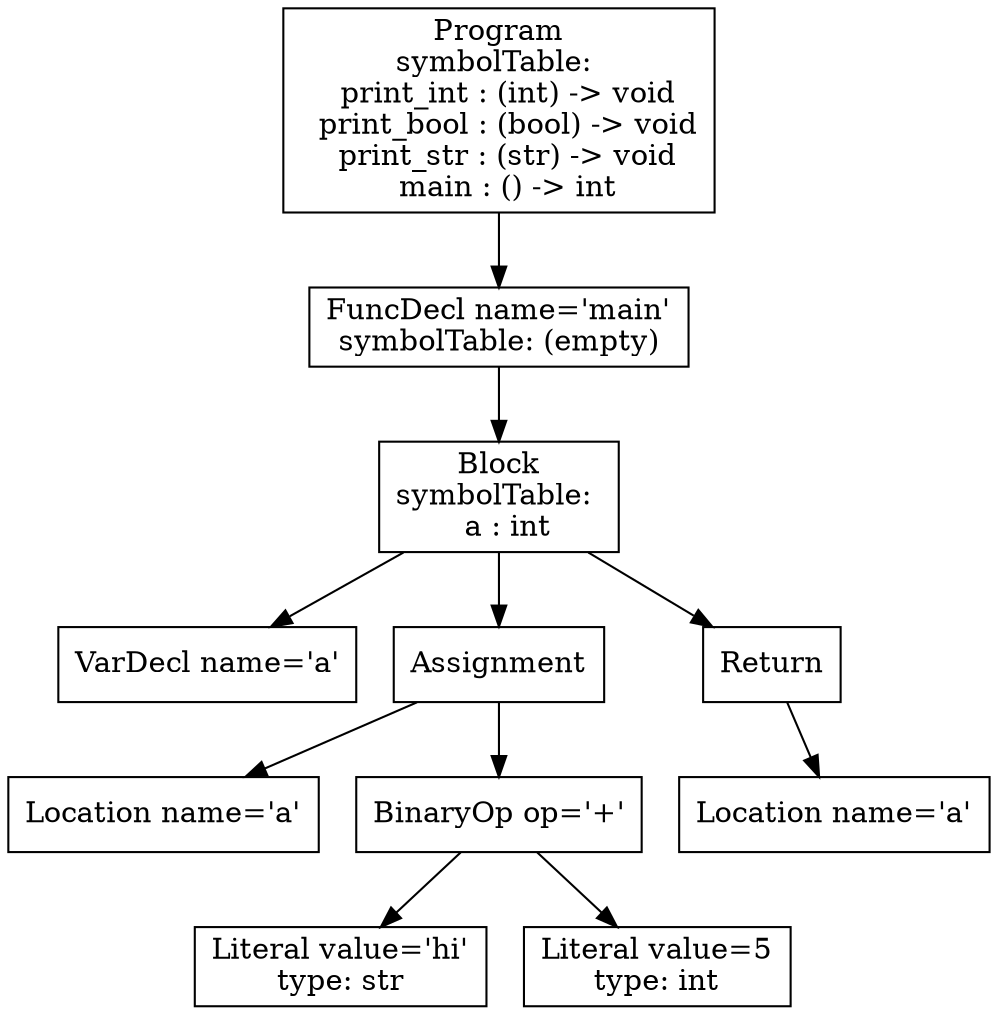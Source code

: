 digraph AST {
3 [shape=box, label="VarDecl name='a'"];
5 [shape=box, label="Location name='a'"];
7 [shape=box, label="Literal value='hi'\ntype: str"];
8 [shape=box, label="Literal value=5\ntype: int"];
6 [shape=box, label="BinaryOp op='+'"];
6 -> 7;
6 -> 8;
4 [shape=box, label="Assignment"];
4 -> 5;
4 -> 6;
10 [shape=box, label="Location name='a'"];
9 [shape=box, label="Return"];
9 -> 10;
2 [shape=box, label="Block\nsymbolTable: \n  a : int"];
2 -> 3;
2 -> 4;
2 -> 9;
1 [shape=box, label="FuncDecl name='main'\nsymbolTable: (empty)"];
1 -> 2;
0 [shape=box, label="Program\nsymbolTable: \n  print_int : (int) -> void\n  print_bool : (bool) -> void\n  print_str : (str) -> void\n  main : () -> int"];
0 -> 1;
}
